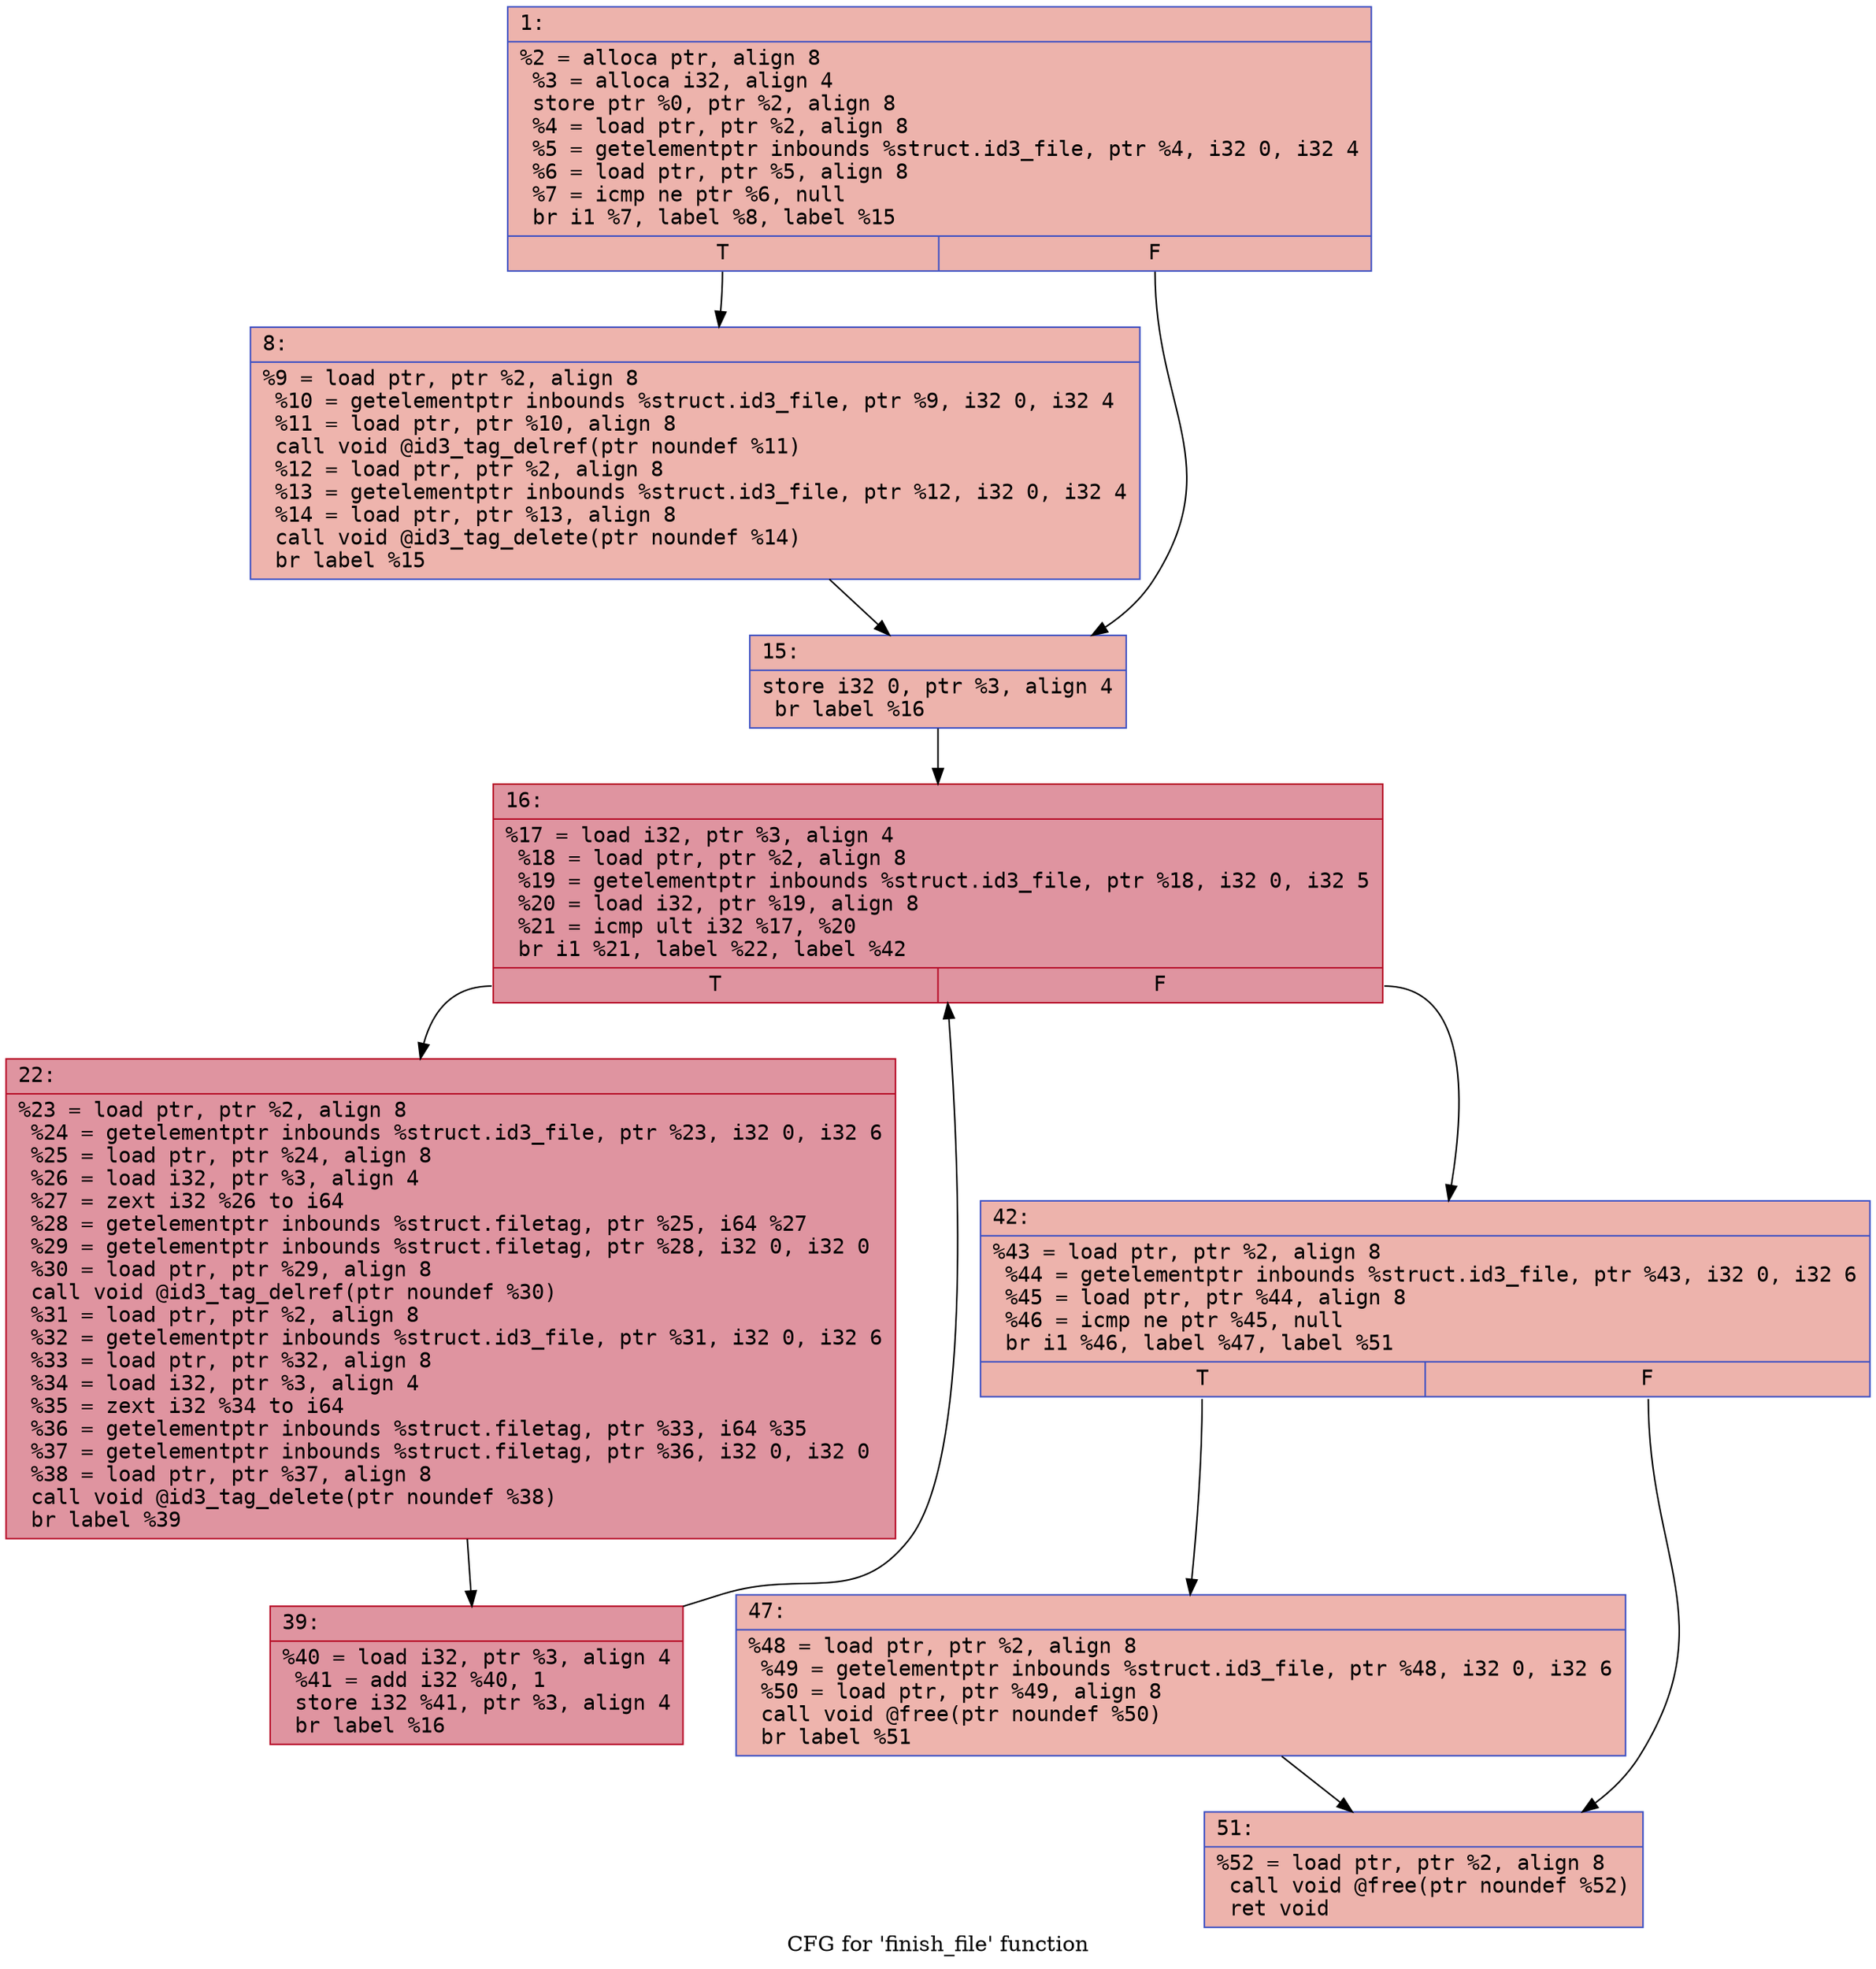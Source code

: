 digraph "CFG for 'finish_file' function" {
	label="CFG for 'finish_file' function";

	Node0x600002d88eb0 [shape=record,color="#3d50c3ff", style=filled, fillcolor="#d6524470" fontname="Courier",label="{1:\l|  %2 = alloca ptr, align 8\l  %3 = alloca i32, align 4\l  store ptr %0, ptr %2, align 8\l  %4 = load ptr, ptr %2, align 8\l  %5 = getelementptr inbounds %struct.id3_file, ptr %4, i32 0, i32 4\l  %6 = load ptr, ptr %5, align 8\l  %7 = icmp ne ptr %6, null\l  br i1 %7, label %8, label %15\l|{<s0>T|<s1>F}}"];
	Node0x600002d88eb0:s0 -> Node0x600002d88f00[tooltip="1 -> 8\nProbability 62.50%" ];
	Node0x600002d88eb0:s1 -> Node0x600002d88f50[tooltip="1 -> 15\nProbability 37.50%" ];
	Node0x600002d88f00 [shape=record,color="#3d50c3ff", style=filled, fillcolor="#d8564670" fontname="Courier",label="{8:\l|  %9 = load ptr, ptr %2, align 8\l  %10 = getelementptr inbounds %struct.id3_file, ptr %9, i32 0, i32 4\l  %11 = load ptr, ptr %10, align 8\l  call void @id3_tag_delref(ptr noundef %11)\l  %12 = load ptr, ptr %2, align 8\l  %13 = getelementptr inbounds %struct.id3_file, ptr %12, i32 0, i32 4\l  %14 = load ptr, ptr %13, align 8\l  call void @id3_tag_delete(ptr noundef %14)\l  br label %15\l}"];
	Node0x600002d88f00 -> Node0x600002d88f50[tooltip="8 -> 15\nProbability 100.00%" ];
	Node0x600002d88f50 [shape=record,color="#3d50c3ff", style=filled, fillcolor="#d6524470" fontname="Courier",label="{15:\l|  store i32 0, ptr %3, align 4\l  br label %16\l}"];
	Node0x600002d88f50 -> Node0x600002d88fa0[tooltip="15 -> 16\nProbability 100.00%" ];
	Node0x600002d88fa0 [shape=record,color="#b70d28ff", style=filled, fillcolor="#b70d2870" fontname="Courier",label="{16:\l|  %17 = load i32, ptr %3, align 4\l  %18 = load ptr, ptr %2, align 8\l  %19 = getelementptr inbounds %struct.id3_file, ptr %18, i32 0, i32 5\l  %20 = load i32, ptr %19, align 8\l  %21 = icmp ult i32 %17, %20\l  br i1 %21, label %22, label %42\l|{<s0>T|<s1>F}}"];
	Node0x600002d88fa0:s0 -> Node0x600002d88ff0[tooltip="16 -> 22\nProbability 96.88%" ];
	Node0x600002d88fa0:s1 -> Node0x600002d89090[tooltip="16 -> 42\nProbability 3.12%" ];
	Node0x600002d88ff0 [shape=record,color="#b70d28ff", style=filled, fillcolor="#b70d2870" fontname="Courier",label="{22:\l|  %23 = load ptr, ptr %2, align 8\l  %24 = getelementptr inbounds %struct.id3_file, ptr %23, i32 0, i32 6\l  %25 = load ptr, ptr %24, align 8\l  %26 = load i32, ptr %3, align 4\l  %27 = zext i32 %26 to i64\l  %28 = getelementptr inbounds %struct.filetag, ptr %25, i64 %27\l  %29 = getelementptr inbounds %struct.filetag, ptr %28, i32 0, i32 0\l  %30 = load ptr, ptr %29, align 8\l  call void @id3_tag_delref(ptr noundef %30)\l  %31 = load ptr, ptr %2, align 8\l  %32 = getelementptr inbounds %struct.id3_file, ptr %31, i32 0, i32 6\l  %33 = load ptr, ptr %32, align 8\l  %34 = load i32, ptr %3, align 4\l  %35 = zext i32 %34 to i64\l  %36 = getelementptr inbounds %struct.filetag, ptr %33, i64 %35\l  %37 = getelementptr inbounds %struct.filetag, ptr %36, i32 0, i32 0\l  %38 = load ptr, ptr %37, align 8\l  call void @id3_tag_delete(ptr noundef %38)\l  br label %39\l}"];
	Node0x600002d88ff0 -> Node0x600002d89040[tooltip="22 -> 39\nProbability 100.00%" ];
	Node0x600002d89040 [shape=record,color="#b70d28ff", style=filled, fillcolor="#b70d2870" fontname="Courier",label="{39:\l|  %40 = load i32, ptr %3, align 4\l  %41 = add i32 %40, 1\l  store i32 %41, ptr %3, align 4\l  br label %16\l}"];
	Node0x600002d89040 -> Node0x600002d88fa0[tooltip="39 -> 16\nProbability 100.00%" ];
	Node0x600002d89090 [shape=record,color="#3d50c3ff", style=filled, fillcolor="#d6524470" fontname="Courier",label="{42:\l|  %43 = load ptr, ptr %2, align 8\l  %44 = getelementptr inbounds %struct.id3_file, ptr %43, i32 0, i32 6\l  %45 = load ptr, ptr %44, align 8\l  %46 = icmp ne ptr %45, null\l  br i1 %46, label %47, label %51\l|{<s0>T|<s1>F}}"];
	Node0x600002d89090:s0 -> Node0x600002d890e0[tooltip="42 -> 47\nProbability 62.50%" ];
	Node0x600002d89090:s1 -> Node0x600002d89130[tooltip="42 -> 51\nProbability 37.50%" ];
	Node0x600002d890e0 [shape=record,color="#3d50c3ff", style=filled, fillcolor="#d8564670" fontname="Courier",label="{47:\l|  %48 = load ptr, ptr %2, align 8\l  %49 = getelementptr inbounds %struct.id3_file, ptr %48, i32 0, i32 6\l  %50 = load ptr, ptr %49, align 8\l  call void @free(ptr noundef %50)\l  br label %51\l}"];
	Node0x600002d890e0 -> Node0x600002d89130[tooltip="47 -> 51\nProbability 100.00%" ];
	Node0x600002d89130 [shape=record,color="#3d50c3ff", style=filled, fillcolor="#d6524470" fontname="Courier",label="{51:\l|  %52 = load ptr, ptr %2, align 8\l  call void @free(ptr noundef %52)\l  ret void\l}"];
}
